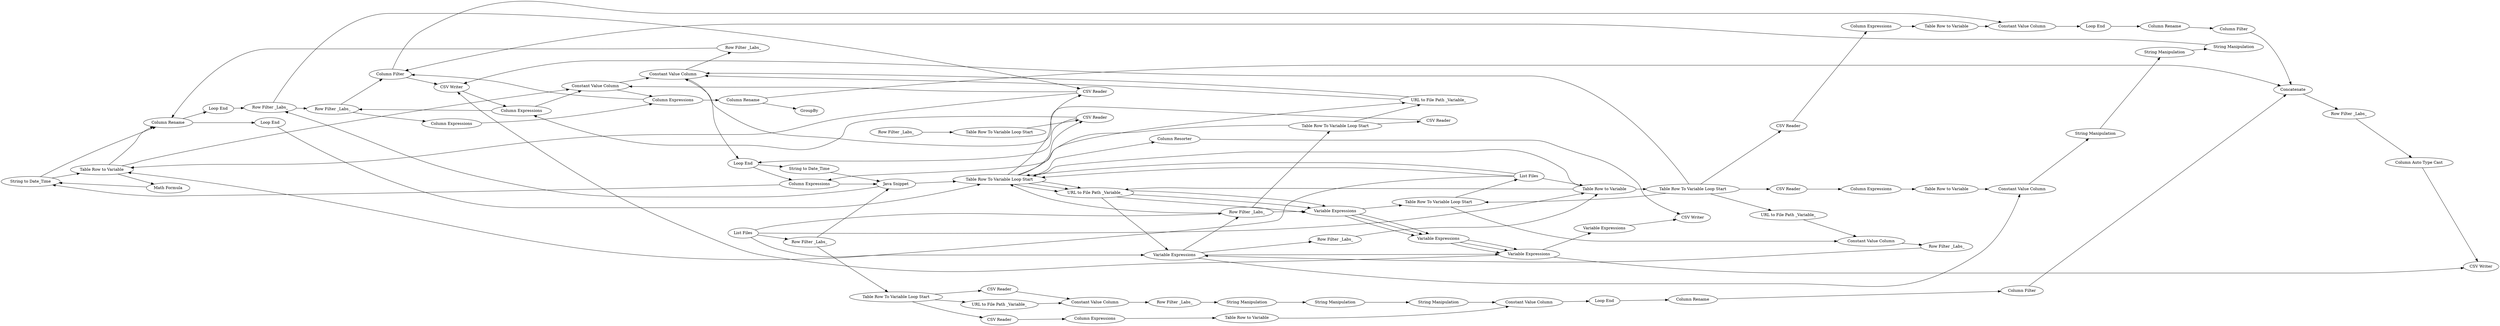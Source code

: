 digraph {
	7 [label="Column Expressions"]
	8 [label="Table Row to Variable"]
	11 [label="Constant Value Column"]
	14 [label="CSV Reader"]
	19 [label="CSV Reader"]
	20 [label="String Manipulation"]
	22 [label="Table Row To Variable Loop Start"]
	30 [label="CSV Reader"]
	32 [label="Loop End"]
	33 [label="Table Row to Variable"]
	36 [label="Column Expressions"]
	37 [label="Constant Value Column"]
	39 [label="CSV Reader"]
	41 [label="Table Row To Variable Loop Start"]
	44 [label="Loop End"]
	45 [label="String Manipulation"]
	47 [label="Row Filter _Labs_"]
	48 [label="CSV Reader"]
	49 [label="Column Expressions"]
	50 [label="Table Row to Variable"]
	51 [label="Constant Value Column"]
	53 [label="Constant Value Column"]
	55 [label="String Manipulation"]
	56 [label="Column Expressions"]
	57 [label="CSV Writer"]
	58 [label="Table Row to Variable"]
	61 [label="Table Row To Variable Loop Start"]
	62 [label="CSV Reader"]
	63 [label="CSV Reader"]
	64 [label="Loop End"]
	65 [label="Row Filter _Labs_"]
	66 [label="Row Filter _Labs_"]
	67 [label="Column Rename"]
	68 [label="Column Rename"]
	73 [label="Column Rename"]
	77 [label="Row Filter _Labs_"]
	78 [label="Column Filter"]
	79 [label="Column Filter"]
	80 [label="Constant Value Column"]
	81 [label="URL to File Path _Variable_"]
	82 [label="URL to File Path _Variable_"]
	83 [label="Constant Value Column"]
	84 [label="URL to File Path _Variable_"]
	85 [label="Constant Value Column"]
	86 [label="Table Row to Variable"]
	87 [label="CSV Reader"]
	88 [label="Column Expressions"]
	89 [label="Constant Value Column"]
	90 [label="String Manipulation"]
	91 [label="String Manipulation"]
	92 [label="Column Filter"]
	93 [label=GroupBy]
	99 [label="Column Auto Type Cast"]
	100 [label="String Manipulation"]
	101 [label="String Manipulation"]
	102 [label="String Manipulation"]
	103 [label="String Manipulation"]
	108 [label=Concatenate]
	112 [label="Row Filter _Labs_"]
	113 [label="String To Number"]
	114 [label="Row Filter _Labs_"]
	115 [label="Row Filter _Labs_"]
	116 [label="Row Filter _Labs_"]
	3 [label="Table Row to Variable"]
	12 [label="Variable Expressions"]
	107 [label="URL to File Path _Variable_"]
	110 [label="Variable Expressions"]
	111 [label="Variable Expressions"]
	3 [label="Table Row to Variable"]
	12 [label="Variable Expressions"]
	107 [label="URL to File Path _Variable_"]
	110 [label="Variable Expressions"]
	111 [label="Variable Expressions"]
	113 [label="Create Date_Time Range"]
	114 [label="Table Row to Variable"]
	1 [label="CSV Reader"]
	2 [label="CSV Reader"]
	3 [label=Joiner]
	4 [label="Math Formula"]
	5 [label="CSV Writer"]
	6 [label="String to Date_Time"]
	7 [label="String to Date_Time"]
	8 [label="Missing Value"]
	9 [label="Math Formula"]
	10 [label="Column Resorter"]
	11 [label="Column Rename"]
	12 [label="Row Filter _Labs_"]
	13 [label="Row Filter _Labs_"]
	14 [label="Table Row To Variable Loop Start"]
	15 [label="Table Row To Variable Loop Start"]
	16 [label="Loop End"]
	17 [label="Loop End"]
	18 [label="Variable Expressions"]
	42 [label="List Files"]
	112 [label="Row Filter _Labs_"]
	113 [label="Row Filter _Labs_"]
	114 [label="Row Filter _Labs_"]
	3 [label="Table Row to Variable"]
	12 [label="Variable Expressions"]
	107 [label="URL to File Path _Variable_"]
	110 [label="Variable Expressions"]
	111 [label="Variable Expressions"]
	1 [label="CSV Reader"]
	2 [label="List Files"]
	3 [label="Table Row To Variable Loop Start"]
	8 [label="Table Row to Variable"]
	9 [label="Loop End"]
	16 [label="Java Snippet"]
	19 [label="Column Expressions"]
	20 [label="Row Filter _Labs_"]
	21 [label="Column Expressions"]
	84 [label="URL to File Path _Variable_"]
	85 [label="Constant Value Column"]
	86 [label="Row Filter _Labs_"]
	87 [label="CSV Writer"]
	88 [label="Column Expressions"]
	89 [label="Column Filter"]
	90 [label="CSV Reader"]
	91 [label="Constant Value Column"]
	92 [label="Column Expressions"]
	107 [label="URL to File Path _Variable_"]
	110 [label="Variable Expressions"]
	112 [label="Table Row to Variable"]
	113 [label="Variable Expressions"]
	116 [label="Row Filter _Labs_"]
	3 -> 107
	12 -> 111
	107 -> 12
	111 -> 110
	7 -> 8
	8 -> 11
	11 -> 32
	14 -> 83
	19 -> 7
	20 -> 90
	22 -> 19
	22 -> 30
	22 -> 84
	30 -> 85
	32 -> 20
	33 -> 37
	36 -> 33
	37 -> 44
	39 -> 36
	41 -> 39
	41 -> 48
	41 -> 14
	41 -> 82
	41 -> 87
	44 -> 67
	45 -> 102
	47 -> 113
	48 -> 49
	49 -> 50
	50 -> 51
	51 -> 45
	53 -> 64
	55 -> 101
	56 -> 58
	58 -> 53
	61 -> 63
	61 -> 62
	61 -> 81
	62 -> 80
	63 -> 56
	64 -> 73
	65 -> 100
	66 -> 11
	67 -> 79
	68 -> 93
	68 -> 108
	73 -> 78
	77 -> 99
	78 -> 108
	79 -> 108
	80 -> 65
	81 -> 80
	82 -> 83
	83 -> 47
	84 -> 85
	85 -> 66
	86 -> 89
	87 -> 88
	88 -> 86
	89 -> 37
	90 -> 91
	91 -> 92
	92 -> 68
	99 -> 57
	100 -> 55
	101 -> 53
	102 -> 103
	103 -> 89
	108 -> 77
	112 -> 41
	113 -> 51
	114 -> 3
	114 -> 22
	115 -> 112
	116 -> 61
	110 -> 57
	3 -> 107
	12 -> 111
	107 -> 12
	111 -> 110
	113 -> 114
	114 -> 12
	110 -> 18
	1 -> 9
	2 -> 8
	3 -> 10
	4 -> 7
	6 -> 16
	7 -> 11
	8 -> 4
	9 -> 6
	10 -> 5
	11 -> 17
	12 -> 14
	13 -> 15
	14 -> 2
	15 -> 1
	16 -> 3
	17 -> 3
	18 -> 5
	3 -> 107
	12 -> 111
	107 -> 12
	111 -> 110
	110 -> 87
	1 -> 88
	2 -> 3
	2 -> 112
	2 -> 3
	3 -> 1
	3 -> 84
	3 -> 90
	8 -> 91
	9 -> 19
	16 -> 20
	19 -> 16
	20 -> 86
	21 -> 92
	84 -> 85
	85 -> 9
	86 -> 21
	88 -> 91
	89 -> 87
	90 -> 8
	91 -> 85
	92 -> 89
	107 -> 113
	112 -> 107
	113 -> 110
	42 -> 114
	42 -> 112
	42 -> 113
	42 -> 116
	112 -> 3
	113 -> 115
	116 -> 16
	rankdir=LR
}
